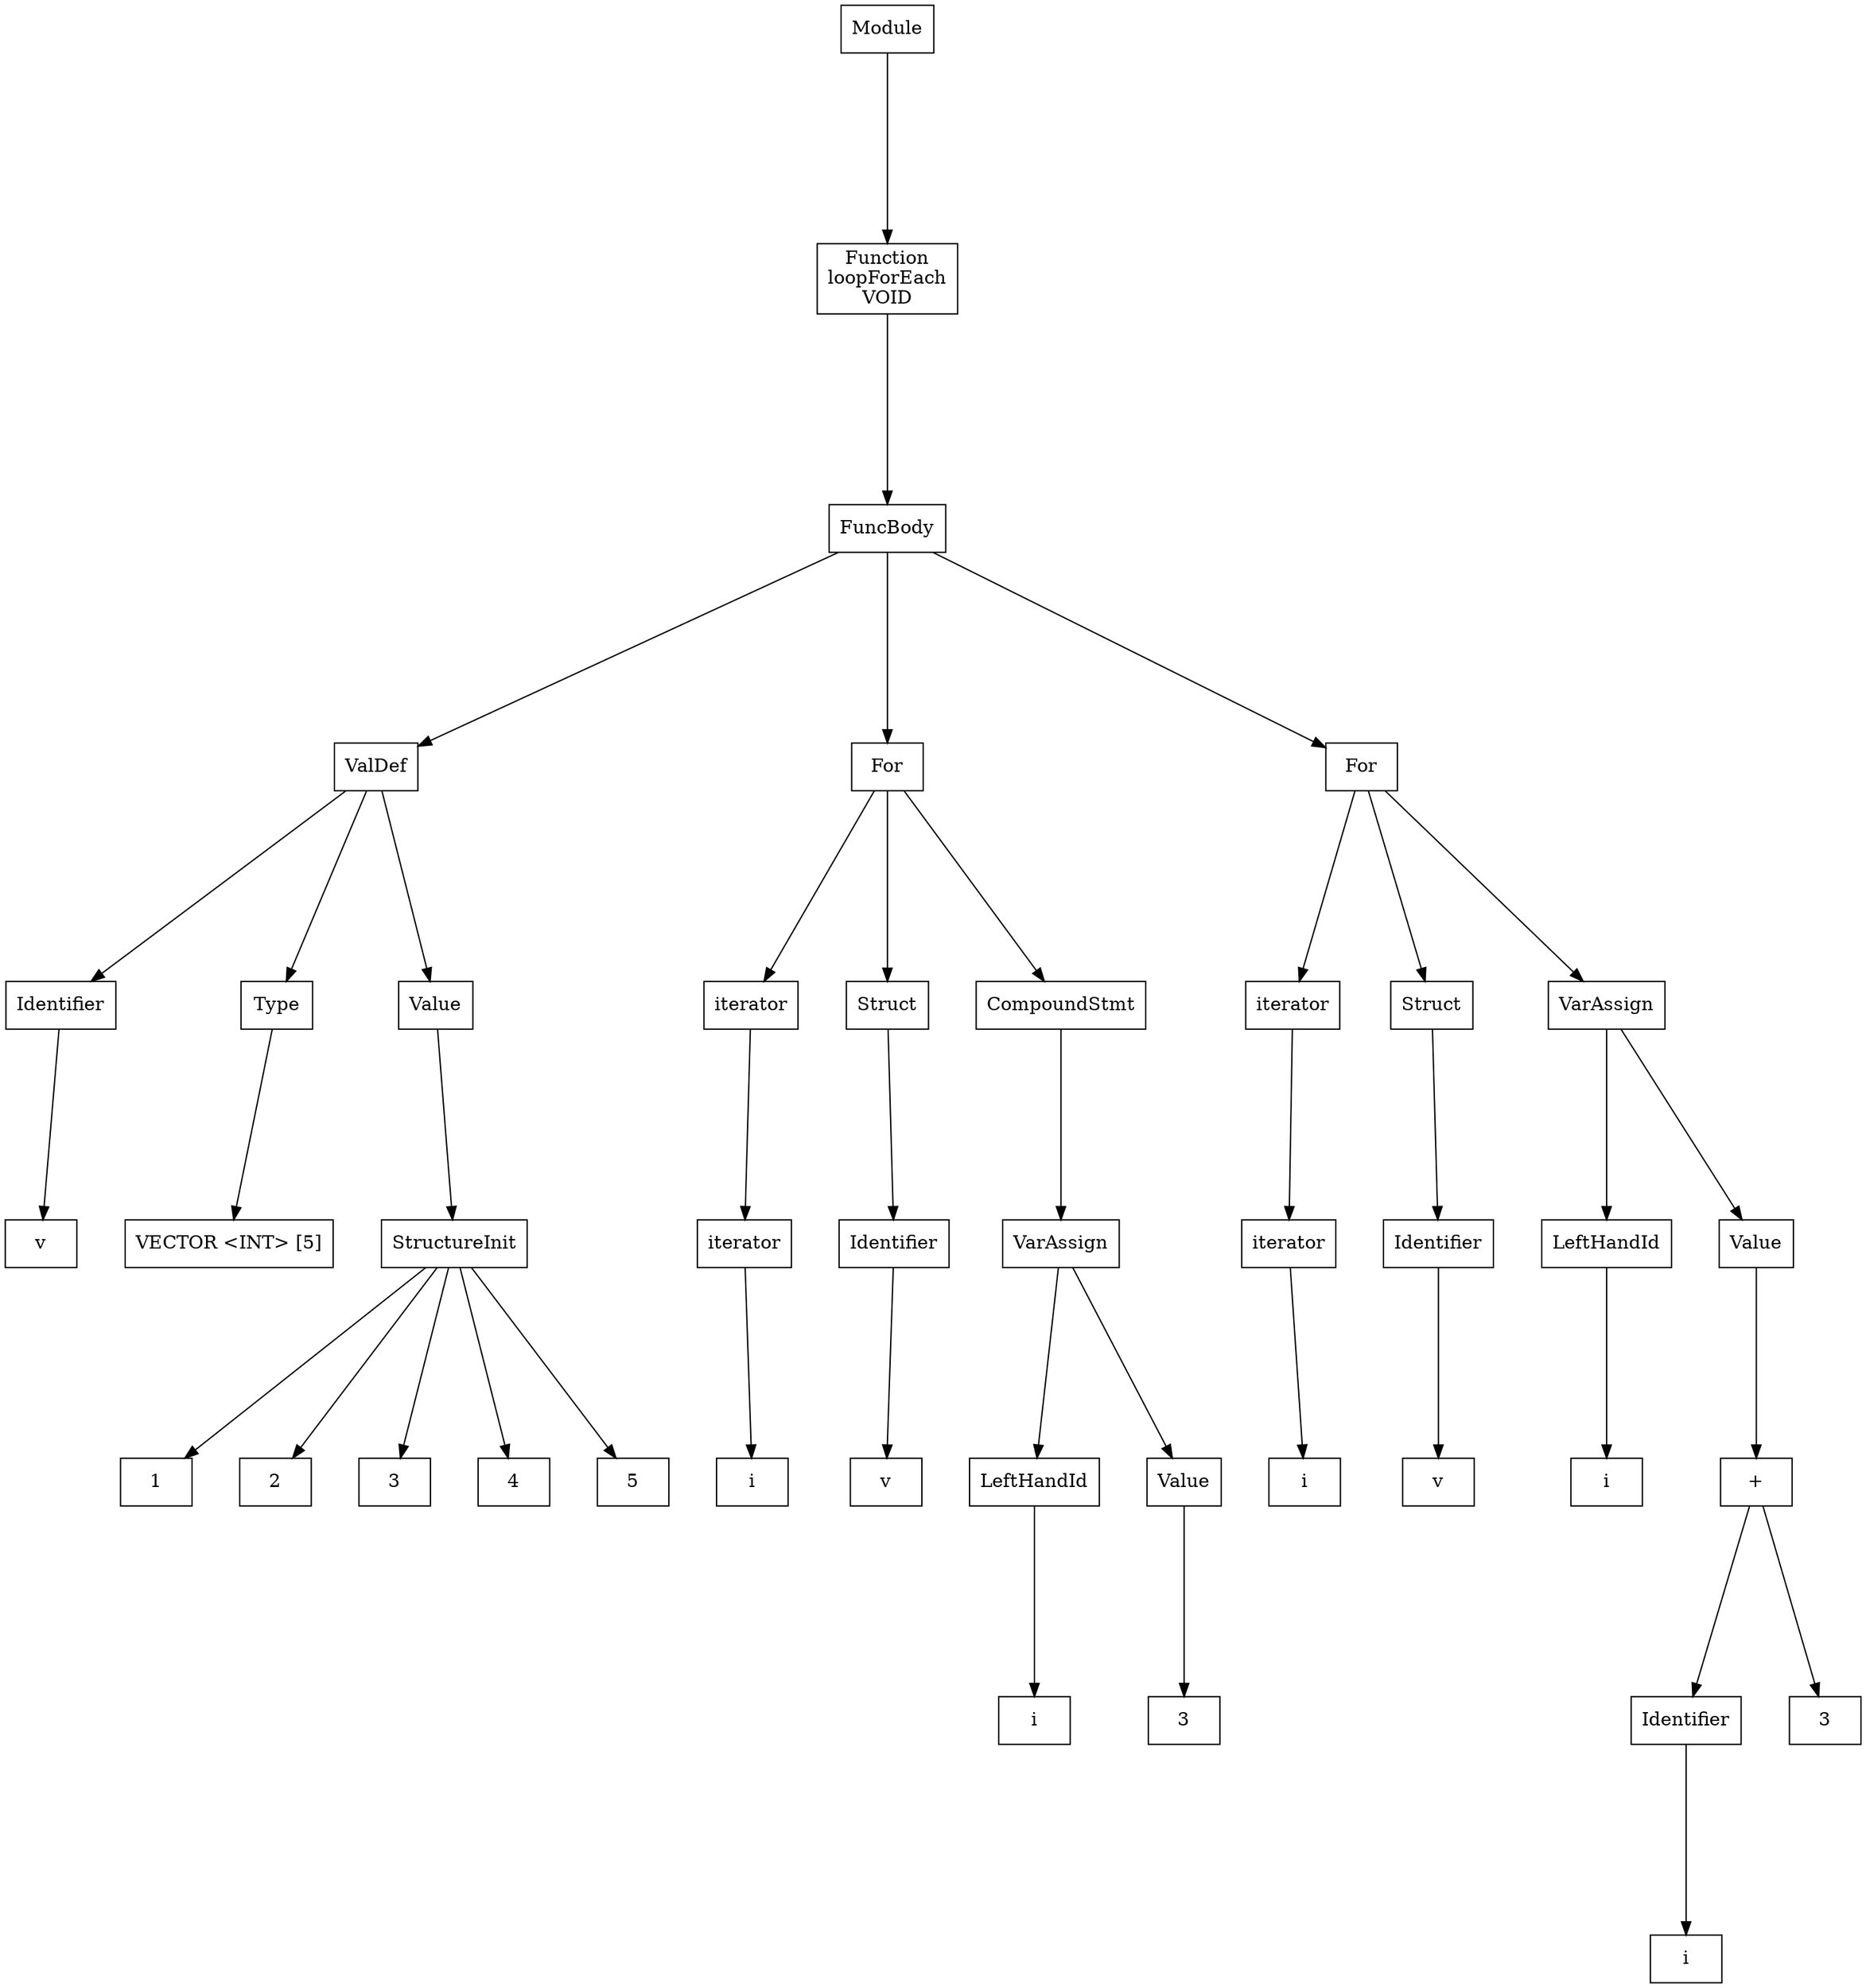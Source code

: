 digraph {
node [shape=box];
graph [ordering="out", overlap = false, nodesep="0.5", ranksep="2"];
node0 [label="Module"];
node1 [label="Function\nloopForEach\nVOID"];
node2 [label="FuncBody"];
node3 [label="ValDef"];
node4 [label="Identifier"];
node5 [label="v"];
node6 [label="Type"];
node7 [label="VECTOR <INT> [5]"];
node8 [label="Value"];
node9 [label="StructureInit"];
node10 [label="1"];
node11 [label="2"];
node12 [label="3"];
node13 [label="4"];
node14 [label="5"];
node15 [label="For"];
node16 [label="iterator"];
node17 [label="iterator"];
node18 [label="i"];
node19 [label="Struct"];
node20 [label="Identifier"];
node21 [label="v"];
node22 [label="CompoundStmt"];
node23 [label="VarAssign"];
node24 [label="LeftHandId"];
node25 [label="i"];
node26 [label="Value"];
node27 [label="3"];
node28 [label="For"];
node29 [label="iterator"];
node30 [label="iterator"];
node31 [label="i"];
node32 [label="Struct"];
node33 [label="Identifier"];
node34 [label="v"];
node35 [label="VarAssign"];
node36 [label="LeftHandId"];
node37 [label="i"];
node38 [label="Value"];
node39 [label="+"];
node40 [label="Identifier"];
node41 [label="i"];
node42 [label="3"];
node1 -> node2;
node4 -> node5;
node3 -> node4;
node6 -> node7;
node3 -> node6;
node9 -> node10;
node9 -> node11;
node9 -> node12;
node9 -> node13;
node9 -> node14;
node3 -> node8;
node8 -> node9;
node2 -> node3;
node17 -> node18;
node20 -> node21;
node24 -> node25;
node23 -> node24;
node23 -> node26;
node26 -> node27;
node22 -> node23;
node15 -> node16;
node15 -> node19;
node15 -> node22;
node16 -> node17;
node19 -> node20;
node2 -> node15;
node30 -> node31;
node33 -> node34;
node36 -> node37;
node40 -> node41;
node39 -> node40;
node39 -> node42;
node35 -> node36;
node35 -> node38;
node38 -> node39;
node28 -> node29;
node28 -> node32;
node28 -> node35;
node29 -> node30;
node32 -> node33;
node2 -> node28;
node0 -> node1;
}
